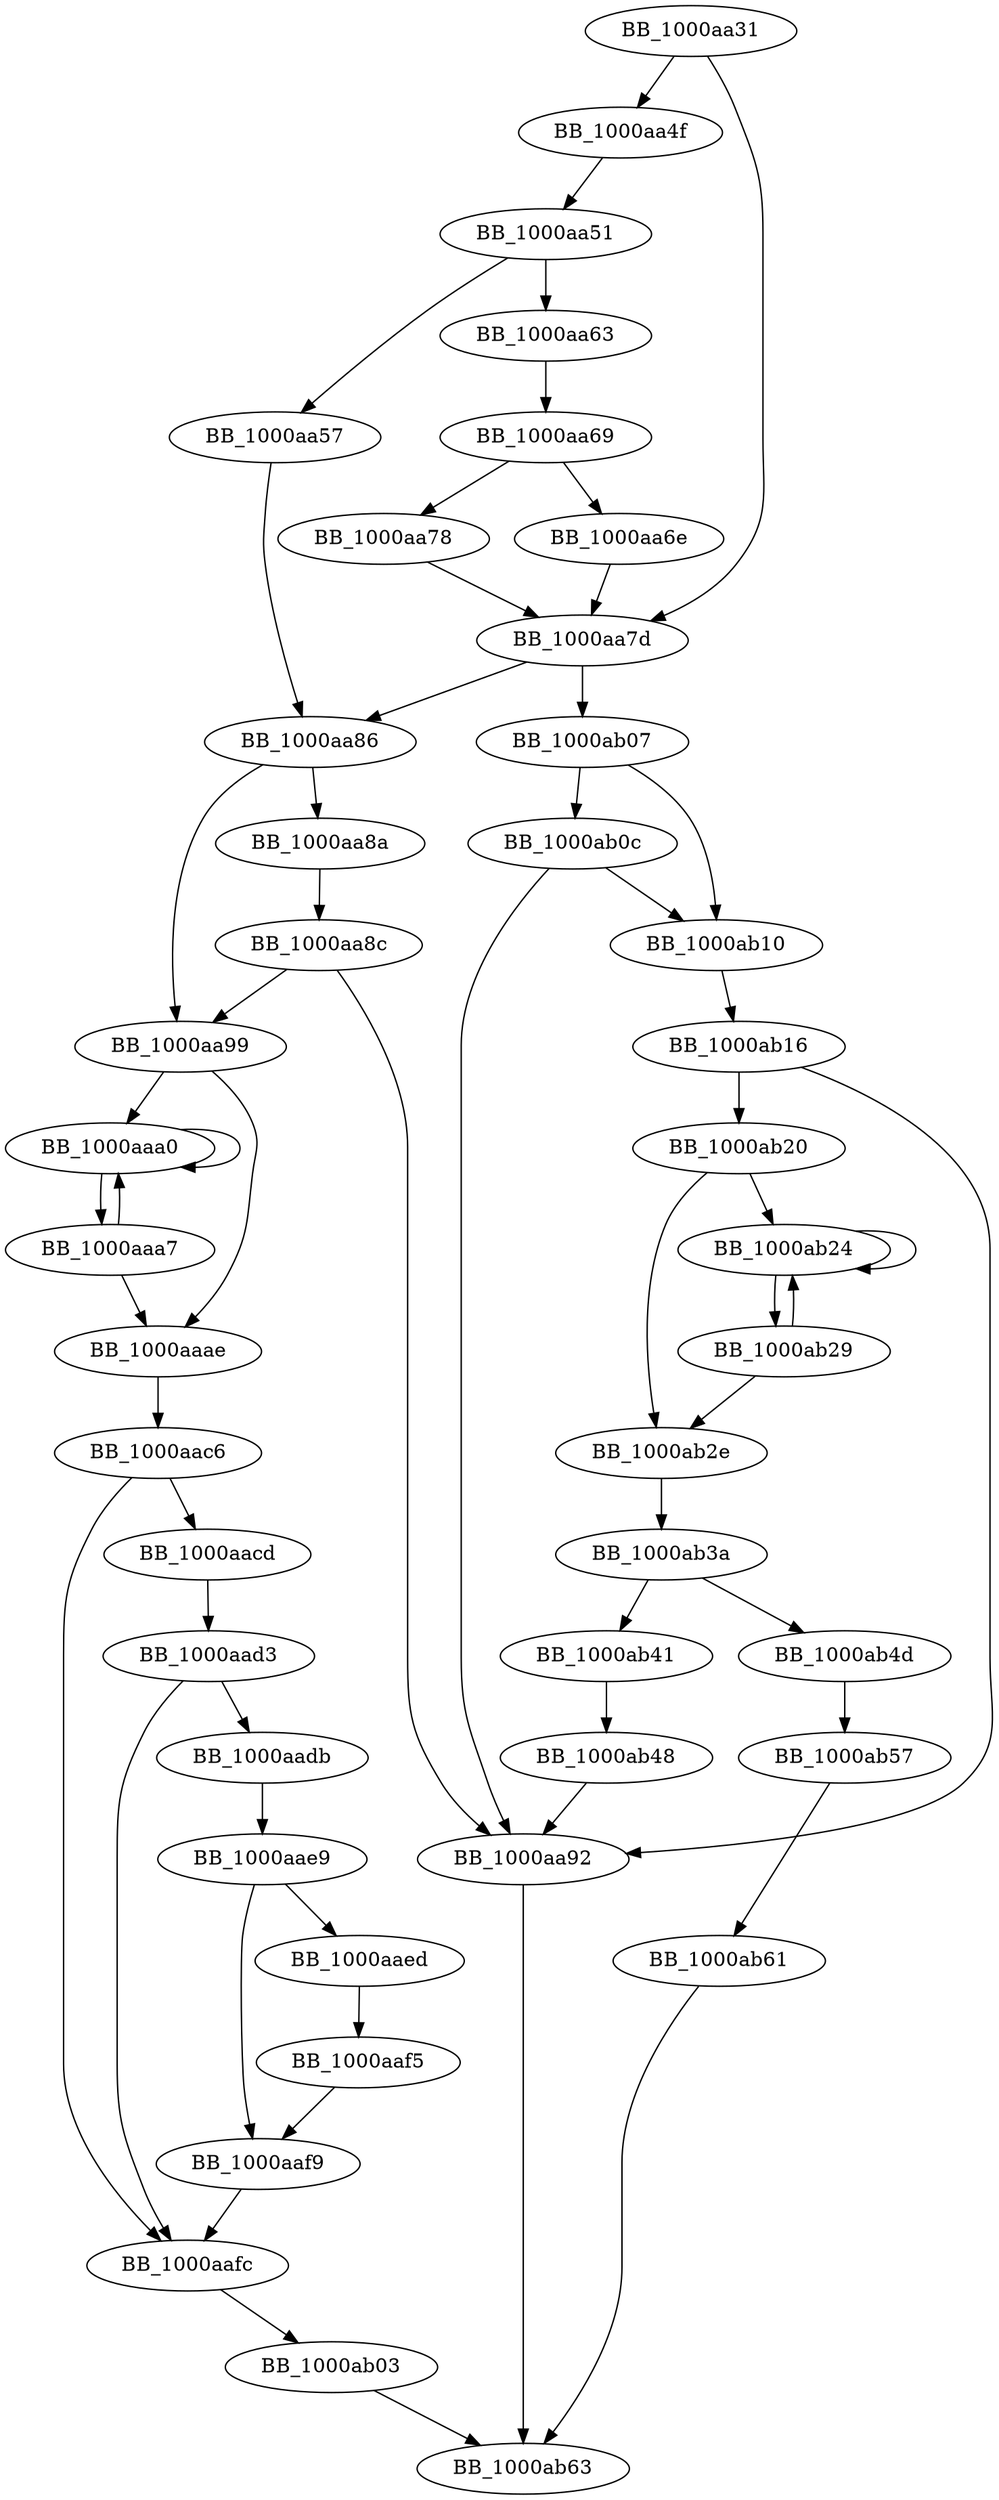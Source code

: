 DiGraph ___crtGetEnvironmentStringsA{
BB_1000aa31->BB_1000aa4f
BB_1000aa31->BB_1000aa7d
BB_1000aa4f->BB_1000aa51
BB_1000aa51->BB_1000aa57
BB_1000aa51->BB_1000aa63
BB_1000aa57->BB_1000aa86
BB_1000aa63->BB_1000aa69
BB_1000aa69->BB_1000aa6e
BB_1000aa69->BB_1000aa78
BB_1000aa6e->BB_1000aa7d
BB_1000aa78->BB_1000aa7d
BB_1000aa7d->BB_1000aa86
BB_1000aa7d->BB_1000ab07
BB_1000aa86->BB_1000aa8a
BB_1000aa86->BB_1000aa99
BB_1000aa8a->BB_1000aa8c
BB_1000aa8c->BB_1000aa92
BB_1000aa8c->BB_1000aa99
BB_1000aa92->BB_1000ab63
BB_1000aa99->BB_1000aaa0
BB_1000aa99->BB_1000aaae
BB_1000aaa0->BB_1000aaa0
BB_1000aaa0->BB_1000aaa7
BB_1000aaa7->BB_1000aaa0
BB_1000aaa7->BB_1000aaae
BB_1000aaae->BB_1000aac6
BB_1000aac6->BB_1000aacd
BB_1000aac6->BB_1000aafc
BB_1000aacd->BB_1000aad3
BB_1000aad3->BB_1000aadb
BB_1000aad3->BB_1000aafc
BB_1000aadb->BB_1000aae9
BB_1000aae9->BB_1000aaed
BB_1000aae9->BB_1000aaf9
BB_1000aaed->BB_1000aaf5
BB_1000aaf5->BB_1000aaf9
BB_1000aaf9->BB_1000aafc
BB_1000aafc->BB_1000ab03
BB_1000ab03->BB_1000ab63
BB_1000ab07->BB_1000ab0c
BB_1000ab07->BB_1000ab10
BB_1000ab0c->BB_1000aa92
BB_1000ab0c->BB_1000ab10
BB_1000ab10->BB_1000ab16
BB_1000ab16->BB_1000aa92
BB_1000ab16->BB_1000ab20
BB_1000ab20->BB_1000ab24
BB_1000ab20->BB_1000ab2e
BB_1000ab24->BB_1000ab24
BB_1000ab24->BB_1000ab29
BB_1000ab29->BB_1000ab24
BB_1000ab29->BB_1000ab2e
BB_1000ab2e->BB_1000ab3a
BB_1000ab3a->BB_1000ab41
BB_1000ab3a->BB_1000ab4d
BB_1000ab41->BB_1000ab48
BB_1000ab48->BB_1000aa92
BB_1000ab4d->BB_1000ab57
BB_1000ab57->BB_1000ab61
BB_1000ab61->BB_1000ab63
}
